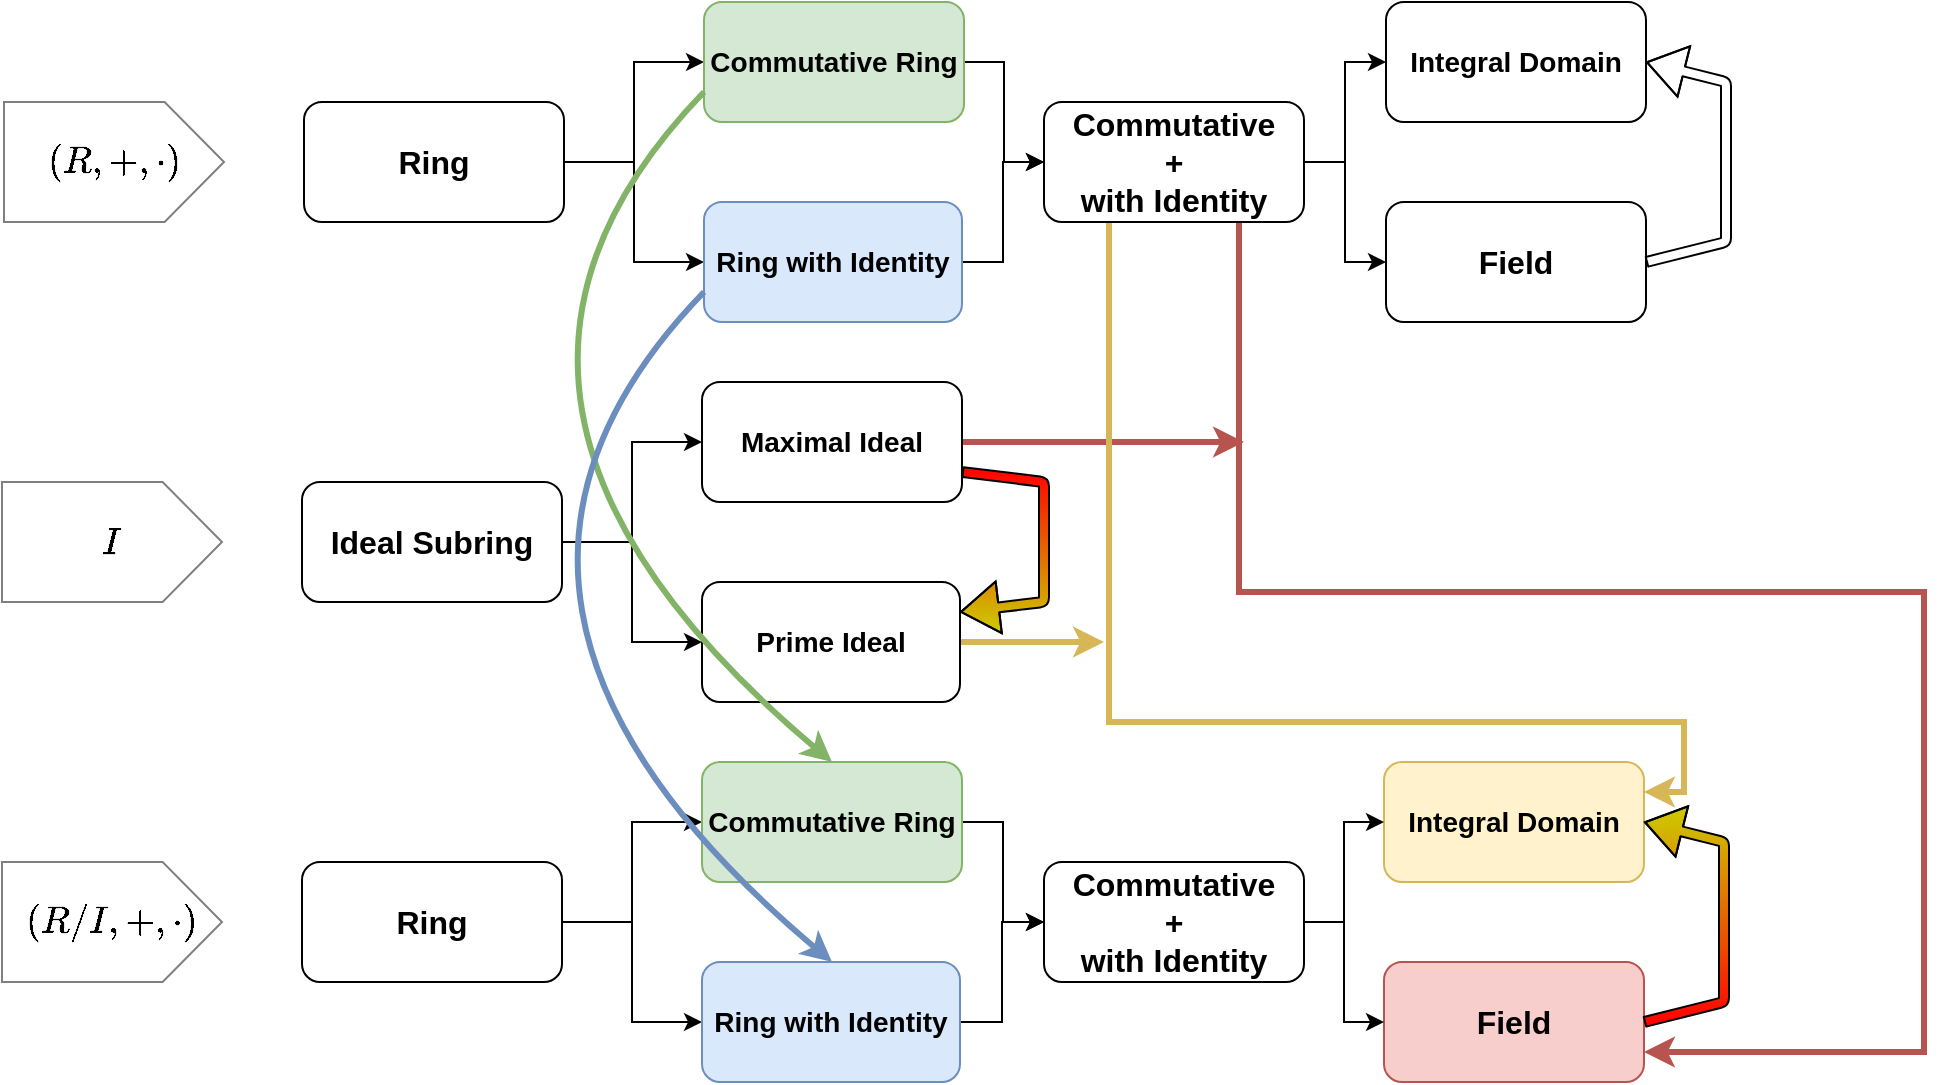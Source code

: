 <mxfile version="14.5.7" type="device"><diagram id="zrVul62lJx-7S8IOdKE7" name="Page-1"><mxGraphModel dx="1087" dy="851" grid="1" gridSize="10" guides="1" tooltips="1" connect="1" arrows="1" fold="1" page="1" pageScale="1" pageWidth="827" pageHeight="1169" math="1" shadow="0"><root><mxCell id="0"/><mxCell id="1" parent="0"/><mxCell id="l0J3OdIP20EWC8VVPKAH-21" style="edgeStyle=orthogonalEdgeStyle;rounded=0;orthogonalLoop=1;jettySize=auto;html=1;entryX=0;entryY=0.5;entryDx=0;entryDy=0;" edge="1" parent="1" source="l0J3OdIP20EWC8VVPKAH-3" target="l0J3OdIP20EWC8VVPKAH-16"><mxGeometry relative="1" as="geometry"/></mxCell><mxCell id="l0J3OdIP20EWC8VVPKAH-22" style="edgeStyle=orthogonalEdgeStyle;rounded=0;orthogonalLoop=1;jettySize=auto;html=1;entryX=0;entryY=0.5;entryDx=0;entryDy=0;" edge="1" parent="1" source="l0J3OdIP20EWC8VVPKAH-3" target="l0J3OdIP20EWC8VVPKAH-18"><mxGeometry relative="1" as="geometry"/></mxCell><mxCell id="l0J3OdIP20EWC8VVPKAH-3" value="Ring" style="whiteSpace=wrap;html=1;rounded=1;fontSize=16;fontStyle=1;" vertex="1" parent="1"><mxGeometry x="230" y="330" width="130" height="60" as="geometry"/></mxCell><mxCell id="l0J3OdIP20EWC8VVPKAH-111" value="" style="edgeStyle=orthogonalEdgeStyle;rounded=0;orthogonalLoop=1;jettySize=auto;html=1;strokeColor=#000000;strokeWidth=1;fontSize=16;" edge="1" parent="1" source="l0J3OdIP20EWC8VVPKAH-16" target="l0J3OdIP20EWC8VVPKAH-106"><mxGeometry relative="1" as="geometry"/></mxCell><mxCell id="l0J3OdIP20EWC8VVPKAH-16" value="Commutative Ring" style="rounded=1;whiteSpace=wrap;html=1;sketch=0;fontSize=14;fontStyle=1;fillColor=#d5e8d4;strokeColor=#82b366;" vertex="1" parent="1"><mxGeometry x="430" y="280" width="130" height="60" as="geometry"/></mxCell><mxCell id="l0J3OdIP20EWC8VVPKAH-112" value="" style="edgeStyle=orthogonalEdgeStyle;rounded=0;orthogonalLoop=1;jettySize=auto;html=1;strokeColor=#000000;strokeWidth=1;fontSize=16;" edge="1" parent="1" source="l0J3OdIP20EWC8VVPKAH-18" target="l0J3OdIP20EWC8VVPKAH-106"><mxGeometry relative="1" as="geometry"/></mxCell><mxCell id="l0J3OdIP20EWC8VVPKAH-18" value="Ring with Identity" style="rounded=1;whiteSpace=wrap;html=1;sketch=0;fontSize=14;fontStyle=1;fillColor=#dae8fc;strokeColor=#6c8ebf;" vertex="1" parent="1"><mxGeometry x="430" y="380" width="129" height="60" as="geometry"/></mxCell><mxCell id="l0J3OdIP20EWC8VVPKAH-19" value="Integral Domain" style="rounded=1;whiteSpace=wrap;html=1;sketch=0;fontSize=14;fontStyle=1;" vertex="1" parent="1"><mxGeometry x="771" y="280" width="130" height="60" as="geometry"/></mxCell><mxCell id="l0J3OdIP20EWC8VVPKAH-20" value="Field" style="rounded=1;whiteSpace=wrap;html=1;sketch=0;fontSize=16;fontStyle=1" vertex="1" parent="1"><mxGeometry x="771" y="380" width="130" height="60" as="geometry"/></mxCell><mxCell id="l0J3OdIP20EWC8VVPKAH-63" value="" style="shape=flexArrow;endArrow=classic;html=1;fontSize=14;entryX=1;entryY=0.5;entryDx=0;entryDy=0;exitX=1;exitY=0.5;exitDx=0;exitDy=0;width=5;" edge="1" parent="1" source="l0J3OdIP20EWC8VVPKAH-20" target="l0J3OdIP20EWC8VVPKAH-19"><mxGeometry width="50" height="50" relative="1" as="geometry"><mxPoint x="911" y="380" as="sourcePoint"/><mxPoint x="961" y="330" as="targetPoint"/><Array as="points"><mxPoint x="941" y="400"/><mxPoint x="941" y="320"/></Array></mxGeometry></mxCell><mxCell id="l0J3OdIP20EWC8VVPKAH-75" value="\((R,+,\cdot)\)" style="shape=singleArrow;whiteSpace=wrap;html=1;sketch=0;fontSize=16;opacity=50;arrowWidth=1;arrowSize=0.27;align=center;" vertex="1" parent="1"><mxGeometry x="80" y="330" width="110" height="60" as="geometry"/></mxCell><mxCell id="l0J3OdIP20EWC8VVPKAH-76" style="edgeStyle=orthogonalEdgeStyle;rounded=0;orthogonalLoop=1;jettySize=auto;html=1;entryX=0;entryY=0.5;entryDx=0;entryDy=0;" edge="1" parent="1" source="l0J3OdIP20EWC8VVPKAH-78" target="l0J3OdIP20EWC8VVPKAH-80"><mxGeometry relative="1" as="geometry"/></mxCell><mxCell id="l0J3OdIP20EWC8VVPKAH-77" style="edgeStyle=orthogonalEdgeStyle;rounded=0;orthogonalLoop=1;jettySize=auto;html=1;entryX=0;entryY=0.5;entryDx=0;entryDy=0;" edge="1" parent="1" source="l0J3OdIP20EWC8VVPKAH-78" target="l0J3OdIP20EWC8VVPKAH-82"><mxGeometry relative="1" as="geometry"/></mxCell><mxCell id="l0J3OdIP20EWC8VVPKAH-78" value="Ring" style="whiteSpace=wrap;html=1;rounded=1;fontSize=16;fontStyle=1;" vertex="1" parent="1"><mxGeometry x="229" y="710" width="130" height="60" as="geometry"/></mxCell><mxCell id="l0J3OdIP20EWC8VVPKAH-110" value="" style="edgeStyle=orthogonalEdgeStyle;rounded=0;orthogonalLoop=1;jettySize=auto;html=1;strokeColor=#000000;strokeWidth=1;fontSize=16;" edge="1" parent="1" source="l0J3OdIP20EWC8VVPKAH-80" target="l0J3OdIP20EWC8VVPKAH-107"><mxGeometry relative="1" as="geometry"/></mxCell><mxCell id="l0J3OdIP20EWC8VVPKAH-80" value="Commutative Ring" style="rounded=1;whiteSpace=wrap;html=1;sketch=0;fontSize=14;fontStyle=1;fillColor=#d5e8d4;strokeColor=#82b366;" vertex="1" parent="1"><mxGeometry x="429" y="660" width="130" height="60" as="geometry"/></mxCell><mxCell id="l0J3OdIP20EWC8VVPKAH-109" value="" style="edgeStyle=orthogonalEdgeStyle;rounded=0;orthogonalLoop=1;jettySize=auto;html=1;strokeColor=#000000;strokeWidth=1;fontSize=16;" edge="1" parent="1" source="l0J3OdIP20EWC8VVPKAH-82" target="l0J3OdIP20EWC8VVPKAH-107"><mxGeometry relative="1" as="geometry"/></mxCell><mxCell id="l0J3OdIP20EWC8VVPKAH-82" value="Ring with Identity" style="rounded=1;whiteSpace=wrap;html=1;sketch=0;fontSize=14;fontStyle=1;fillColor=#dae8fc;strokeColor=#6c8ebf;" vertex="1" parent="1"><mxGeometry x="429" y="760" width="129" height="60" as="geometry"/></mxCell><mxCell id="l0J3OdIP20EWC8VVPKAH-83" value="Integral Domain" style="rounded=1;whiteSpace=wrap;html=1;sketch=0;fontSize=14;fontStyle=1;fillColor=#fff2cc;strokeColor=#d6b656;" vertex="1" parent="1"><mxGeometry x="770" y="660" width="130" height="60" as="geometry"/></mxCell><mxCell id="l0J3OdIP20EWC8VVPKAH-84" value="Field" style="rounded=1;whiteSpace=wrap;html=1;sketch=0;fontSize=16;fontStyle=1;fillColor=#f8cecc;strokeColor=#b85450;" vertex="1" parent="1"><mxGeometry x="770" y="760" width="130" height="60" as="geometry"/></mxCell><mxCell id="l0J3OdIP20EWC8VVPKAH-87" value="" style="shape=flexArrow;endArrow=classic;html=1;fontSize=14;entryX=1;entryY=0.5;entryDx=0;entryDy=0;exitX=1;exitY=0.5;exitDx=0;exitDy=0;width=5;fillColor=#FF0000;gradientColor=#CCCC00;gradientDirection=north;" edge="1" parent="1" source="l0J3OdIP20EWC8VVPKAH-84" target="l0J3OdIP20EWC8VVPKAH-83"><mxGeometry width="50" height="50" relative="1" as="geometry"><mxPoint x="910" y="760" as="sourcePoint"/><mxPoint x="960" y="710" as="targetPoint"/><Array as="points"><mxPoint x="940" y="780"/><mxPoint x="940" y="700"/></Array></mxGeometry></mxCell><mxCell id="l0J3OdIP20EWC8VVPKAH-88" value="\((R/I,+,\cdot)\)" style="shape=singleArrow;whiteSpace=wrap;html=1;sketch=0;fontSize=16;opacity=50;arrowWidth=1;arrowSize=0.27;align=center;" vertex="1" parent="1"><mxGeometry x="79" y="710" width="110" height="60" as="geometry"/></mxCell><mxCell id="l0J3OdIP20EWC8VVPKAH-100" style="edgeStyle=orthogonalEdgeStyle;rounded=0;orthogonalLoop=1;jettySize=auto;html=1;entryX=0;entryY=0.5;entryDx=0;entryDy=0;" edge="1" parent="1" source="l0J3OdIP20EWC8VVPKAH-102" target="l0J3OdIP20EWC8VVPKAH-103"><mxGeometry relative="1" as="geometry"/></mxCell><mxCell id="l0J3OdIP20EWC8VVPKAH-101" style="edgeStyle=orthogonalEdgeStyle;rounded=0;orthogonalLoop=1;jettySize=auto;html=1;entryX=0;entryY=0.5;entryDx=0;entryDy=0;" edge="1" parent="1" source="l0J3OdIP20EWC8VVPKAH-102" target="l0J3OdIP20EWC8VVPKAH-104"><mxGeometry relative="1" as="geometry"/></mxCell><mxCell id="l0J3OdIP20EWC8VVPKAH-102" value="Ideal Subring" style="whiteSpace=wrap;html=1;rounded=1;fontSize=16;fontStyle=1;" vertex="1" parent="1"><mxGeometry x="229" y="520" width="130" height="60" as="geometry"/></mxCell><mxCell id="l0J3OdIP20EWC8VVPKAH-125" style="edgeStyle=orthogonalEdgeStyle;rounded=0;orthogonalLoop=1;jettySize=auto;html=1;strokeColor=#b85450;strokeWidth=3;fontSize=16;fillColor=#f8cecc;" edge="1" parent="1" source="l0J3OdIP20EWC8VVPKAH-103"><mxGeometry relative="1" as="geometry"><mxPoint x="700" y="500" as="targetPoint"/></mxGeometry></mxCell><mxCell id="l0J3OdIP20EWC8VVPKAH-103" value="Maximal Ideal" style="rounded=1;whiteSpace=wrap;html=1;sketch=0;fontSize=14;fontStyle=1;" vertex="1" parent="1"><mxGeometry x="429" y="470" width="130" height="60" as="geometry"/></mxCell><mxCell id="l0J3OdIP20EWC8VVPKAH-126" style="edgeStyle=orthogonalEdgeStyle;rounded=0;orthogonalLoop=1;jettySize=auto;html=1;strokeColor=#d6b656;strokeWidth=3;fontSize=16;fillColor=#fff2cc;" edge="1" parent="1" source="l0J3OdIP20EWC8VVPKAH-104"><mxGeometry relative="1" as="geometry"><mxPoint x="630" y="600" as="targetPoint"/></mxGeometry></mxCell><mxCell id="l0J3OdIP20EWC8VVPKAH-104" value="Prime Ideal" style="rounded=1;whiteSpace=wrap;html=1;sketch=0;fontSize=14;fontStyle=1;" vertex="1" parent="1"><mxGeometry x="429" y="570" width="129" height="60" as="geometry"/></mxCell><mxCell id="l0J3OdIP20EWC8VVPKAH-105" value="\(I\)" style="shape=singleArrow;whiteSpace=wrap;html=1;sketch=0;fontSize=16;opacity=50;arrowWidth=1;arrowSize=0.27;align=center;" vertex="1" parent="1"><mxGeometry x="79" y="520" width="110" height="60" as="geometry"/></mxCell><mxCell id="l0J3OdIP20EWC8VVPKAH-113" value="" style="edgeStyle=orthogonalEdgeStyle;rounded=0;orthogonalLoop=1;jettySize=auto;html=1;strokeColor=#000000;strokeWidth=1;fontSize=16;" edge="1" parent="1" source="l0J3OdIP20EWC8VVPKAH-106" target="l0J3OdIP20EWC8VVPKAH-20"><mxGeometry relative="1" as="geometry"/></mxCell><mxCell id="l0J3OdIP20EWC8VVPKAH-114" style="edgeStyle=orthogonalEdgeStyle;rounded=0;orthogonalLoop=1;jettySize=auto;html=1;entryX=0;entryY=0.5;entryDx=0;entryDy=0;strokeColor=#000000;strokeWidth=1;fontSize=16;" edge="1" parent="1" source="l0J3OdIP20EWC8VVPKAH-106" target="l0J3OdIP20EWC8VVPKAH-19"><mxGeometry relative="1" as="geometry"/></mxCell><mxCell id="l0J3OdIP20EWC8VVPKAH-123" style="edgeStyle=orthogonalEdgeStyle;rounded=0;orthogonalLoop=1;jettySize=auto;html=1;exitX=0.75;exitY=1;exitDx=0;exitDy=0;entryX=1;entryY=0.75;entryDx=0;entryDy=0;strokeColor=#b85450;strokeWidth=3;fontSize=16;fillColor=#f8cecc;" edge="1" parent="1" source="l0J3OdIP20EWC8VVPKAH-106" target="l0J3OdIP20EWC8VVPKAH-84"><mxGeometry relative="1" as="geometry"><Array as="points"><mxPoint x="698" y="575"/><mxPoint x="1040" y="575"/><mxPoint x="1040" y="805"/></Array></mxGeometry></mxCell><mxCell id="l0J3OdIP20EWC8VVPKAH-124" style="edgeStyle=orthogonalEdgeStyle;rounded=0;orthogonalLoop=1;jettySize=auto;html=1;exitX=0.25;exitY=1;exitDx=0;exitDy=0;entryX=1;entryY=0.25;entryDx=0;entryDy=0;strokeColor=#d6b656;strokeWidth=3;fontSize=16;fillColor=#fff2cc;" edge="1" parent="1" source="l0J3OdIP20EWC8VVPKAH-106" target="l0J3OdIP20EWC8VVPKAH-83"><mxGeometry relative="1" as="geometry"><Array as="points"><mxPoint x="633" y="640"/><mxPoint x="920" y="640"/><mxPoint x="920" y="675"/></Array></mxGeometry></mxCell><mxCell id="l0J3OdIP20EWC8VVPKAH-106" value="Commutative&lt;br&gt;+&lt;br&gt;with Identity" style="whiteSpace=wrap;html=1;rounded=1;fontSize=16;fontStyle=1;" vertex="1" parent="1"><mxGeometry x="600" y="330" width="130" height="60" as="geometry"/></mxCell><mxCell id="l0J3OdIP20EWC8VVPKAH-115" value="" style="edgeStyle=orthogonalEdgeStyle;rounded=0;orthogonalLoop=1;jettySize=auto;html=1;strokeColor=#000000;strokeWidth=1;fontSize=16;" edge="1" parent="1" source="l0J3OdIP20EWC8VVPKAH-107" target="l0J3OdIP20EWC8VVPKAH-84"><mxGeometry relative="1" as="geometry"/></mxCell><mxCell id="l0J3OdIP20EWC8VVPKAH-116" style="edgeStyle=orthogonalEdgeStyle;rounded=0;orthogonalLoop=1;jettySize=auto;html=1;entryX=0;entryY=0.5;entryDx=0;entryDy=0;strokeColor=#000000;strokeWidth=1;fontSize=16;" edge="1" parent="1" source="l0J3OdIP20EWC8VVPKAH-107" target="l0J3OdIP20EWC8VVPKAH-83"><mxGeometry relative="1" as="geometry"/></mxCell><mxCell id="l0J3OdIP20EWC8VVPKAH-107" value="Commutative&lt;br&gt;+&lt;br&gt;with Identity" style="whiteSpace=wrap;html=1;rounded=1;fontSize=16;fontStyle=1;" vertex="1" parent="1"><mxGeometry x="600" y="710" width="130" height="60" as="geometry"/></mxCell><mxCell id="l0J3OdIP20EWC8VVPKAH-117" value="" style="curved=1;endArrow=classic;html=1;strokeColor=#82b366;strokeWidth=3;fontSize=16;exitX=0;exitY=0.75;exitDx=0;exitDy=0;entryX=0.5;entryY=0;entryDx=0;entryDy=0;fillColor=#d5e8d4;" edge="1" parent="1" source="l0J3OdIP20EWC8VVPKAH-16" target="l0J3OdIP20EWC8VVPKAH-80"><mxGeometry width="50" height="50" relative="1" as="geometry"><mxPoint x="670" y="600" as="sourcePoint"/><mxPoint x="720" y="550" as="targetPoint"/><Array as="points"><mxPoint x="280" y="480"/></Array></mxGeometry></mxCell><mxCell id="l0J3OdIP20EWC8VVPKAH-118" value="" style="curved=1;endArrow=classic;html=1;strokeColor=#6c8ebf;strokeWidth=3;fontSize=16;exitX=0;exitY=0.75;exitDx=0;exitDy=0;entryX=0.5;entryY=0;entryDx=0;entryDy=0;fillColor=#dae8fc;" edge="1" parent="1"><mxGeometry width="50" height="50" relative="1" as="geometry"><mxPoint x="430" y="425" as="sourcePoint"/><mxPoint x="494" y="760" as="targetPoint"/><Array as="points"><mxPoint x="280" y="580"/></Array></mxGeometry></mxCell><mxCell id="l0J3OdIP20EWC8VVPKAH-127" value="" style="shape=flexArrow;endArrow=classic;html=1;fontSize=14;entryX=1;entryY=0.25;entryDx=0;entryDy=0;exitX=1;exitY=0.75;exitDx=0;exitDy=0;width=5;fillColor=#FF0000;gradientColor=#CCCC00;gradientDirection=south;" edge="1" parent="1" source="l0J3OdIP20EWC8VVPKAH-103" target="l0J3OdIP20EWC8VVPKAH-104"><mxGeometry width="50" height="50" relative="1" as="geometry"><mxPoint x="560" y="620" as="sourcePoint"/><mxPoint x="560" y="520" as="targetPoint"/><Array as="points"><mxPoint x="600" y="520"/><mxPoint x="600" y="580"/></Array></mxGeometry></mxCell></root></mxGraphModel></diagram></mxfile>
